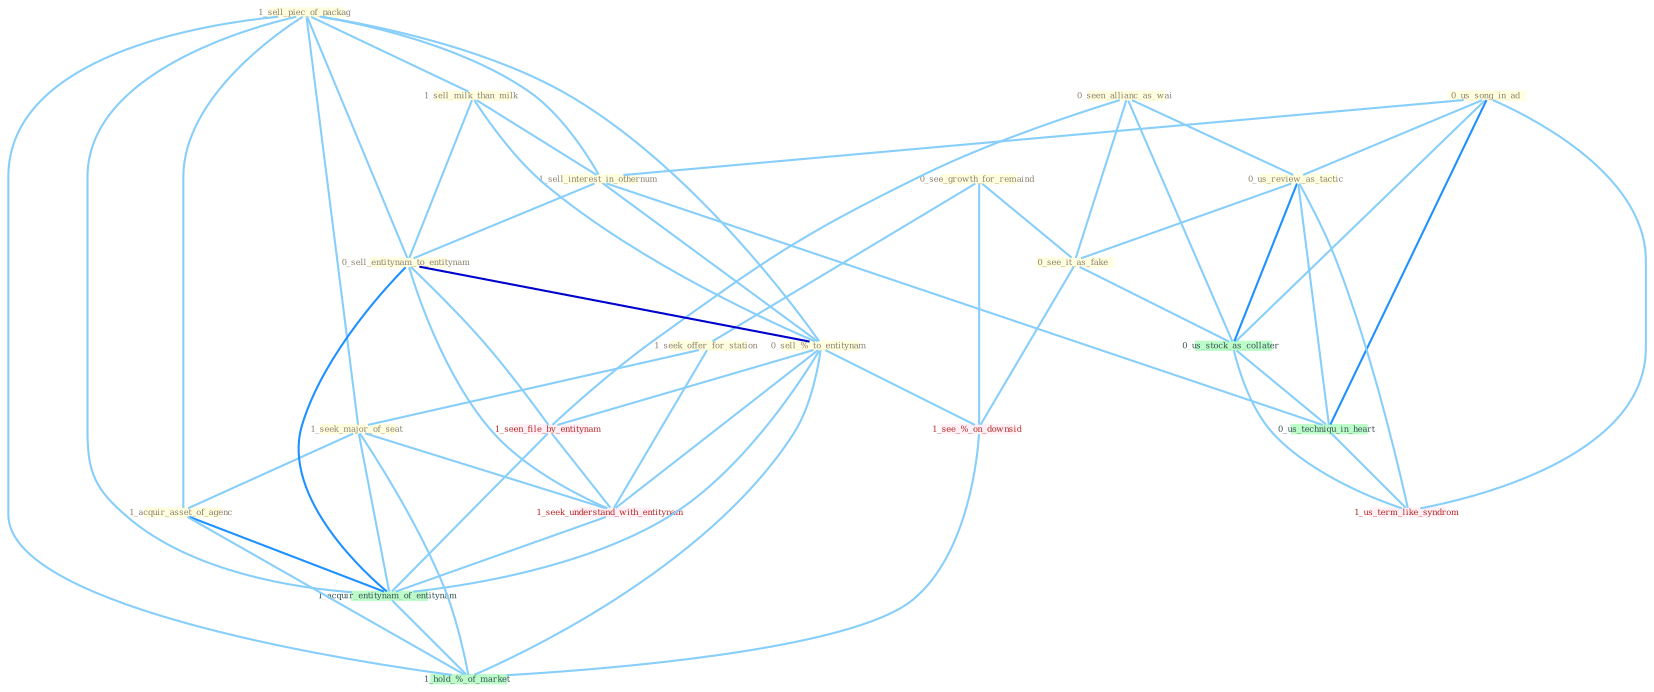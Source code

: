 Graph G{ 
    node
    [shape=polygon,style=filled,width=.5,height=.06,color="#BDFCC9",fixedsize=true,fontsize=4,
    fontcolor="#2f4f4f"];
    {node
    [color="#ffffe0", fontcolor="#8b7d6b"] "1_sell_piec_of_packag " "0_see_growth_for_remaind " "1_seek_offer_for_station " "1_seek_major_of_seat " "0_seen_allianc_as_wai " "1_sell_milk_than_milk " "0_us_song_in_ad " "0_us_review_as_tactic " "1_sell_interest_in_othernum " "0_see_it_as_fake " "0_sell_entitynam_to_entitynam " "1_acquir_asset_of_agenc " "0_sell_%_to_entitynam "}
{node [color="#fff0f5", fontcolor="#b22222"] "1_seen_file_by_entitynam " "1_seek_understand_with_entitynam " "1_see_%_on_downsid " "1_us_term_like_syndrom "}
edge [color="#B0E2FF"];

	"1_sell_piec_of_packag " -- "1_seek_major_of_seat " [w="1", color="#87cefa" ];
	"1_sell_piec_of_packag " -- "1_sell_milk_than_milk " [w="1", color="#87cefa" ];
	"1_sell_piec_of_packag " -- "1_sell_interest_in_othernum " [w="1", color="#87cefa" ];
	"1_sell_piec_of_packag " -- "0_sell_entitynam_to_entitynam " [w="1", color="#87cefa" ];
	"1_sell_piec_of_packag " -- "1_acquir_asset_of_agenc " [w="1", color="#87cefa" ];
	"1_sell_piec_of_packag " -- "0_sell_%_to_entitynam " [w="1", color="#87cefa" ];
	"1_sell_piec_of_packag " -- "1_acquir_entitynam_of_entitynam " [w="1", color="#87cefa" ];
	"1_sell_piec_of_packag " -- "1_hold_%_of_market " [w="1", color="#87cefa" ];
	"0_see_growth_for_remaind " -- "1_seek_offer_for_station " [w="1", color="#87cefa" ];
	"0_see_growth_for_remaind " -- "0_see_it_as_fake " [w="1", color="#87cefa" ];
	"0_see_growth_for_remaind " -- "1_see_%_on_downsid " [w="1", color="#87cefa" ];
	"1_seek_offer_for_station " -- "1_seek_major_of_seat " [w="1", color="#87cefa" ];
	"1_seek_offer_for_station " -- "1_seek_understand_with_entitynam " [w="1", color="#87cefa" ];
	"1_seek_major_of_seat " -- "1_acquir_asset_of_agenc " [w="1", color="#87cefa" ];
	"1_seek_major_of_seat " -- "1_seek_understand_with_entitynam " [w="1", color="#87cefa" ];
	"1_seek_major_of_seat " -- "1_acquir_entitynam_of_entitynam " [w="1", color="#87cefa" ];
	"1_seek_major_of_seat " -- "1_hold_%_of_market " [w="1", color="#87cefa" ];
	"0_seen_allianc_as_wai " -- "0_us_review_as_tactic " [w="1", color="#87cefa" ];
	"0_seen_allianc_as_wai " -- "0_see_it_as_fake " [w="1", color="#87cefa" ];
	"0_seen_allianc_as_wai " -- "1_seen_file_by_entitynam " [w="1", color="#87cefa" ];
	"0_seen_allianc_as_wai " -- "0_us_stock_as_collater " [w="1", color="#87cefa" ];
	"1_sell_milk_than_milk " -- "1_sell_interest_in_othernum " [w="1", color="#87cefa" ];
	"1_sell_milk_than_milk " -- "0_sell_entitynam_to_entitynam " [w="1", color="#87cefa" ];
	"1_sell_milk_than_milk " -- "0_sell_%_to_entitynam " [w="1", color="#87cefa" ];
	"0_us_song_in_ad " -- "0_us_review_as_tactic " [w="1", color="#87cefa" ];
	"0_us_song_in_ad " -- "1_sell_interest_in_othernum " [w="1", color="#87cefa" ];
	"0_us_song_in_ad " -- "0_us_stock_as_collater " [w="1", color="#87cefa" ];
	"0_us_song_in_ad " -- "0_us_techniqu_in_heart " [w="2", color="#1e90ff" , len=0.8];
	"0_us_song_in_ad " -- "1_us_term_like_syndrom " [w="1", color="#87cefa" ];
	"0_us_review_as_tactic " -- "0_see_it_as_fake " [w="1", color="#87cefa" ];
	"0_us_review_as_tactic " -- "0_us_stock_as_collater " [w="2", color="#1e90ff" , len=0.8];
	"0_us_review_as_tactic " -- "0_us_techniqu_in_heart " [w="1", color="#87cefa" ];
	"0_us_review_as_tactic " -- "1_us_term_like_syndrom " [w="1", color="#87cefa" ];
	"1_sell_interest_in_othernum " -- "0_sell_entitynam_to_entitynam " [w="1", color="#87cefa" ];
	"1_sell_interest_in_othernum " -- "0_sell_%_to_entitynam " [w="1", color="#87cefa" ];
	"1_sell_interest_in_othernum " -- "0_us_techniqu_in_heart " [w="1", color="#87cefa" ];
	"0_see_it_as_fake " -- "0_us_stock_as_collater " [w="1", color="#87cefa" ];
	"0_see_it_as_fake " -- "1_see_%_on_downsid " [w="1", color="#87cefa" ];
	"0_sell_entitynam_to_entitynam " -- "0_sell_%_to_entitynam " [w="3", color="#0000cd" , len=0.6];
	"0_sell_entitynam_to_entitynam " -- "1_seen_file_by_entitynam " [w="1", color="#87cefa" ];
	"0_sell_entitynam_to_entitynam " -- "1_seek_understand_with_entitynam " [w="1", color="#87cefa" ];
	"0_sell_entitynam_to_entitynam " -- "1_acquir_entitynam_of_entitynam " [w="2", color="#1e90ff" , len=0.8];
	"1_acquir_asset_of_agenc " -- "1_acquir_entitynam_of_entitynam " [w="2", color="#1e90ff" , len=0.8];
	"1_acquir_asset_of_agenc " -- "1_hold_%_of_market " [w="1", color="#87cefa" ];
	"0_sell_%_to_entitynam " -- "1_seen_file_by_entitynam " [w="1", color="#87cefa" ];
	"0_sell_%_to_entitynam " -- "1_seek_understand_with_entitynam " [w="1", color="#87cefa" ];
	"0_sell_%_to_entitynam " -- "1_acquir_entitynam_of_entitynam " [w="1", color="#87cefa" ];
	"0_sell_%_to_entitynam " -- "1_see_%_on_downsid " [w="1", color="#87cefa" ];
	"0_sell_%_to_entitynam " -- "1_hold_%_of_market " [w="1", color="#87cefa" ];
	"1_seen_file_by_entitynam " -- "1_seek_understand_with_entitynam " [w="1", color="#87cefa" ];
	"1_seen_file_by_entitynam " -- "1_acquir_entitynam_of_entitynam " [w="1", color="#87cefa" ];
	"0_us_stock_as_collater " -- "0_us_techniqu_in_heart " [w="1", color="#87cefa" ];
	"0_us_stock_as_collater " -- "1_us_term_like_syndrom " [w="1", color="#87cefa" ];
	"1_seek_understand_with_entitynam " -- "1_acquir_entitynam_of_entitynam " [w="1", color="#87cefa" ];
	"1_acquir_entitynam_of_entitynam " -- "1_hold_%_of_market " [w="1", color="#87cefa" ];
	"0_us_techniqu_in_heart " -- "1_us_term_like_syndrom " [w="1", color="#87cefa" ];
	"1_see_%_on_downsid " -- "1_hold_%_of_market " [w="1", color="#87cefa" ];
}